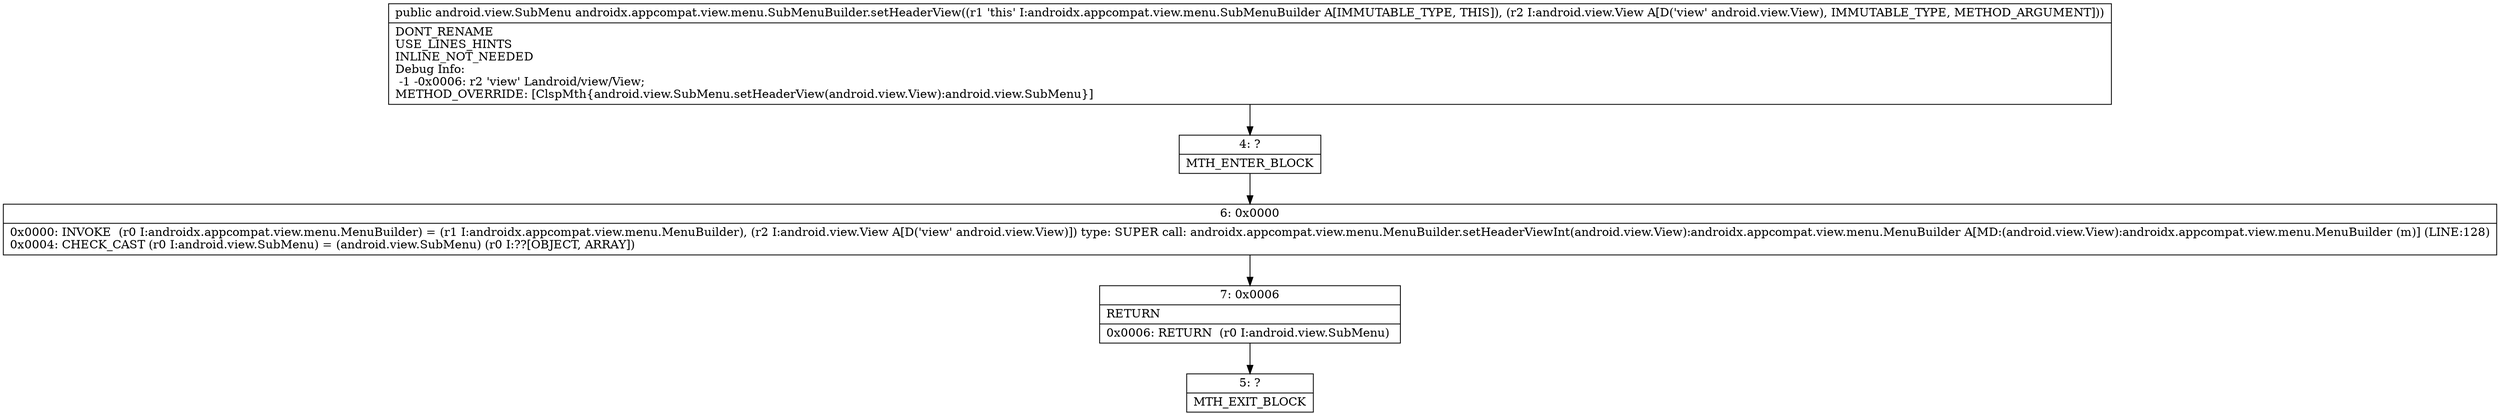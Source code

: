 digraph "CFG forandroidx.appcompat.view.menu.SubMenuBuilder.setHeaderView(Landroid\/view\/View;)Landroid\/view\/SubMenu;" {
Node_4 [shape=record,label="{4\:\ ?|MTH_ENTER_BLOCK\l}"];
Node_6 [shape=record,label="{6\:\ 0x0000|0x0000: INVOKE  (r0 I:androidx.appcompat.view.menu.MenuBuilder) = (r1 I:androidx.appcompat.view.menu.MenuBuilder), (r2 I:android.view.View A[D('view' android.view.View)]) type: SUPER call: androidx.appcompat.view.menu.MenuBuilder.setHeaderViewInt(android.view.View):androidx.appcompat.view.menu.MenuBuilder A[MD:(android.view.View):androidx.appcompat.view.menu.MenuBuilder (m)] (LINE:128)\l0x0004: CHECK_CAST (r0 I:android.view.SubMenu) = (android.view.SubMenu) (r0 I:??[OBJECT, ARRAY]) \l}"];
Node_7 [shape=record,label="{7\:\ 0x0006|RETURN\l|0x0006: RETURN  (r0 I:android.view.SubMenu) \l}"];
Node_5 [shape=record,label="{5\:\ ?|MTH_EXIT_BLOCK\l}"];
MethodNode[shape=record,label="{public android.view.SubMenu androidx.appcompat.view.menu.SubMenuBuilder.setHeaderView((r1 'this' I:androidx.appcompat.view.menu.SubMenuBuilder A[IMMUTABLE_TYPE, THIS]), (r2 I:android.view.View A[D('view' android.view.View), IMMUTABLE_TYPE, METHOD_ARGUMENT]))  | DONT_RENAME\lUSE_LINES_HINTS\lINLINE_NOT_NEEDED\lDebug Info:\l  \-1 \-0x0006: r2 'view' Landroid\/view\/View;\lMETHOD_OVERRIDE: [ClspMth\{android.view.SubMenu.setHeaderView(android.view.View):android.view.SubMenu\}]\l}"];
MethodNode -> Node_4;Node_4 -> Node_6;
Node_6 -> Node_7;
Node_7 -> Node_5;
}

